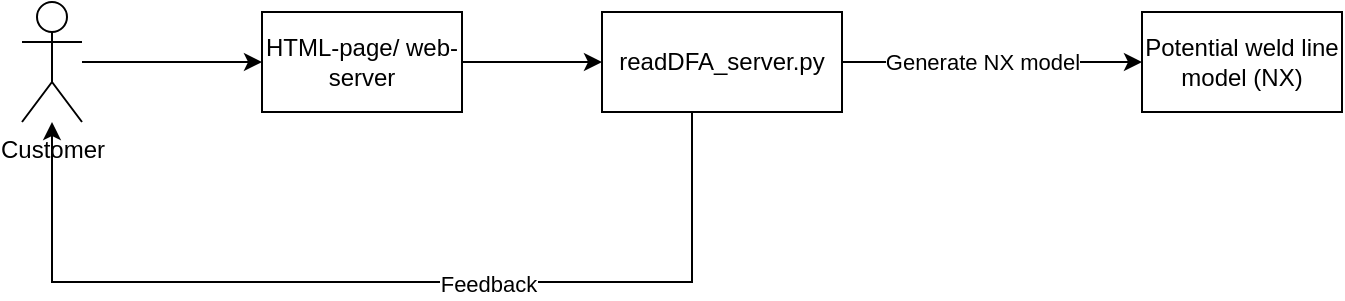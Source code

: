 <mxfile version="14.5.1" type="github">
  <diagram id="2ORULyKUraoqu3Yf6mNr" name="Page-1">
    <mxGraphModel dx="1186" dy="706" grid="1" gridSize="10" guides="1" tooltips="1" connect="1" arrows="1" fold="1" page="1" pageScale="1" pageWidth="1169" pageHeight="1654" math="0" shadow="0">
      <root>
        <mxCell id="0" />
        <mxCell id="1" parent="0" />
        <mxCell id="6zVq_JOS9x9FdNU69iAo-7" style="edgeStyle=orthogonalEdgeStyle;rounded=0;orthogonalLoop=1;jettySize=auto;html=1;entryX=0;entryY=0.5;entryDx=0;entryDy=0;" parent="1" source="6zVq_JOS9x9FdNU69iAo-1" target="6zVq_JOS9x9FdNU69iAo-2" edge="1">
          <mxGeometry relative="1" as="geometry" />
        </mxCell>
        <mxCell id="6zVq_JOS9x9FdNU69iAo-1" value="Customer" style="shape=umlActor;verticalLabelPosition=bottom;verticalAlign=top;html=1;outlineConnect=0;" parent="1" vertex="1">
          <mxGeometry x="90" y="250" width="30" height="60" as="geometry" />
        </mxCell>
        <mxCell id="6zVq_JOS9x9FdNU69iAo-6" style="edgeStyle=orthogonalEdgeStyle;rounded=0;orthogonalLoop=1;jettySize=auto;html=1;entryX=0;entryY=0.5;entryDx=0;entryDy=0;" parent="1" source="6zVq_JOS9x9FdNU69iAo-2" target="6zVq_JOS9x9FdNU69iAo-4" edge="1">
          <mxGeometry relative="1" as="geometry" />
        </mxCell>
        <mxCell id="6zVq_JOS9x9FdNU69iAo-2" value="HTML-page/ web- server" style="rounded=0;whiteSpace=wrap;html=1;" parent="1" vertex="1">
          <mxGeometry x="210" y="255" width="100" height="50" as="geometry" />
        </mxCell>
        <mxCell id="6zVq_JOS9x9FdNU69iAo-12" style="edgeStyle=orthogonalEdgeStyle;rounded=0;orthogonalLoop=1;jettySize=auto;html=1;exitX=0.25;exitY=1;exitDx=0;exitDy=0;" parent="1" source="6zVq_JOS9x9FdNU69iAo-4" target="6zVq_JOS9x9FdNU69iAo-1" edge="1">
          <mxGeometry relative="1" as="geometry">
            <Array as="points">
              <mxPoint x="425" y="305" />
              <mxPoint x="425" y="390" />
              <mxPoint x="105" y="390" />
            </Array>
          </mxGeometry>
        </mxCell>
        <mxCell id="6zVq_JOS9x9FdNU69iAo-16" value="Feedback" style="edgeLabel;html=1;align=center;verticalAlign=middle;resizable=0;points=[];" parent="6zVq_JOS9x9FdNU69iAo-12" vertex="1" connectable="0">
          <mxGeometry x="-0.191" y="1" relative="1" as="geometry">
            <mxPoint as="offset" />
          </mxGeometry>
        </mxCell>
        <mxCell id="6zVq_JOS9x9FdNU69iAo-4" value="readDFA_server.py" style="rounded=0;whiteSpace=wrap;html=1;" parent="1" vertex="1">
          <mxGeometry x="380" y="255" width="120" height="50" as="geometry" />
        </mxCell>
        <mxCell id="6zVq_JOS9x9FdNU69iAo-13" value="Potential weld line model (NX)" style="rounded=0;whiteSpace=wrap;html=1;" parent="1" vertex="1">
          <mxGeometry x="650" y="255" width="100" height="50" as="geometry" />
        </mxCell>
        <mxCell id="6zVq_JOS9x9FdNU69iAo-24" style="edgeStyle=orthogonalEdgeStyle;rounded=0;orthogonalLoop=1;jettySize=auto;html=1;exitX=1;exitY=0.5;exitDx=0;exitDy=0;" parent="1" source="6zVq_JOS9x9FdNU69iAo-4" target="6zVq_JOS9x9FdNU69iAo-13" edge="1">
          <mxGeometry relative="1" as="geometry">
            <mxPoint x="665" y="155" as="sourcePoint" />
          </mxGeometry>
        </mxCell>
        <mxCell id="6zVq_JOS9x9FdNU69iAo-25" value="Generate NX model" style="edgeLabel;html=1;align=center;verticalAlign=middle;resizable=0;points=[];" parent="6zVq_JOS9x9FdNU69iAo-24" vertex="1" connectable="0">
          <mxGeometry x="-0.344" y="-2" relative="1" as="geometry">
            <mxPoint x="21" y="-2" as="offset" />
          </mxGeometry>
        </mxCell>
      </root>
    </mxGraphModel>
  </diagram>
</mxfile>
